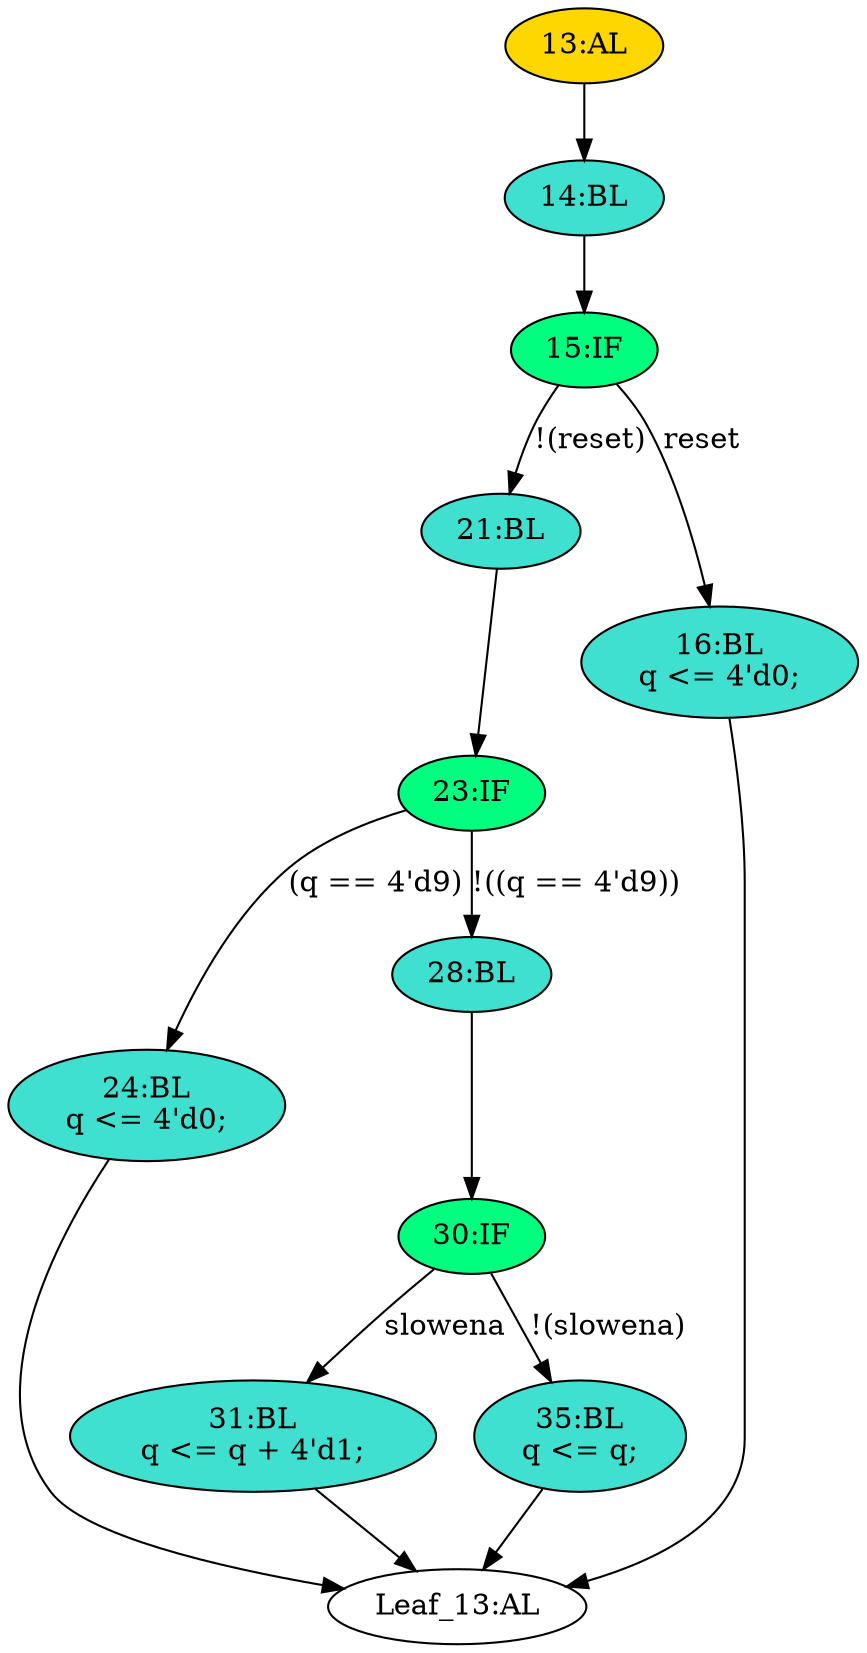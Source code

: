 strict digraph "" {
	node [label="\N"];
	"23:IF"	[ast="<pyverilog.vparser.ast.IfStatement object at 0x7fca765919d0>",
		fillcolor=springgreen,
		label="23:IF",
		statements="[]",
		style=filled,
		typ=IfStatement];
	"24:BL"	[ast="<pyverilog.vparser.ast.Block object at 0x7fca74dfded0>",
		fillcolor=turquoise,
		label="24:BL
q <= 4'd0;",
		statements="[<pyverilog.vparser.ast.NonblockingSubstitution object at 0x7fca74dfd0d0>]",
		style=filled,
		typ=Block];
	"23:IF" -> "24:BL"	[cond="['q']",
		label="(q == 4'd9)",
		lineno=23];
	"28:BL"	[ast="<pyverilog.vparser.ast.Block object at 0x7fca76591b10>",
		fillcolor=turquoise,
		label="28:BL",
		statements="[]",
		style=filled,
		typ=Block];
	"23:IF" -> "28:BL"	[cond="['q']",
		label="!((q == 4'd9))",
		lineno=23];
	"21:BL"	[ast="<pyverilog.vparser.ast.Block object at 0x7fca76598090>",
		fillcolor=turquoise,
		label="21:BL",
		statements="[]",
		style=filled,
		typ=Block];
	"21:BL" -> "23:IF"	[cond="[]",
		lineno=None];
	"14:BL"	[ast="<pyverilog.vparser.ast.Block object at 0x7fca76591fd0>",
		fillcolor=turquoise,
		label="14:BL",
		statements="[]",
		style=filled,
		typ=Block];
	"15:IF"	[ast="<pyverilog.vparser.ast.IfStatement object at 0x7fca76598050>",
		fillcolor=springgreen,
		label="15:IF",
		statements="[]",
		style=filled,
		typ=IfStatement];
	"14:BL" -> "15:IF"	[cond="[]",
		lineno=None];
	"31:BL"	[ast="<pyverilog.vparser.ast.Block object at 0x7fca76591d90>",
		fillcolor=turquoise,
		label="31:BL
q <= q + 4'd1;",
		statements="[<pyverilog.vparser.ast.NonblockingSubstitution object at 0x7fca76591dd0>]",
		style=filled,
		typ=Block];
	"Leaf_13:AL"	[def_var="['q']",
		label="Leaf_13:AL"];
	"31:BL" -> "Leaf_13:AL"	[cond="[]",
		lineno=None];
	"35:BL"	[ast="<pyverilog.vparser.ast.Block object at 0x7fca76591b90>",
		fillcolor=turquoise,
		label="35:BL
q <= q;",
		statements="[<pyverilog.vparser.ast.NonblockingSubstitution object at 0x7fca76591bd0>]",
		style=filled,
		typ=Block];
	"35:BL" -> "Leaf_13:AL"	[cond="[]",
		lineno=None];
	"24:BL" -> "Leaf_13:AL"	[cond="[]",
		lineno=None];
	"15:IF" -> "21:BL"	[cond="['reset']",
		label="!(reset)",
		lineno=15];
	"16:BL"	[ast="<pyverilog.vparser.ast.Block object at 0x7fca76598110>",
		fillcolor=turquoise,
		label="16:BL
q <= 4'd0;",
		statements="[<pyverilog.vparser.ast.NonblockingSubstitution object at 0x7fca76598150>]",
		style=filled,
		typ=Block];
	"15:IF" -> "16:BL"	[cond="['reset']",
		label=reset,
		lineno=15];
	"13:AL"	[ast="<pyverilog.vparser.ast.Always object at 0x7fca76598390>",
		clk_sens=True,
		fillcolor=gold,
		label="13:AL",
		sens="['clk', 'reset']",
		statements="[]",
		style=filled,
		typ=Always,
		use_var="['reset', 'q', 'slowena']"];
	"13:AL" -> "14:BL"	[cond="[]",
		lineno=None];
	"30:IF"	[ast="<pyverilog.vparser.ast.IfStatement object at 0x7fca76591b50>",
		fillcolor=springgreen,
		label="30:IF",
		statements="[]",
		style=filled,
		typ=IfStatement];
	"30:IF" -> "31:BL"	[cond="['slowena']",
		label=slowena,
		lineno=30];
	"30:IF" -> "35:BL"	[cond="['slowena']",
		label="!(slowena)",
		lineno=30];
	"16:BL" -> "Leaf_13:AL"	[cond="[]",
		lineno=None];
	"28:BL" -> "30:IF"	[cond="[]",
		lineno=None];
}
